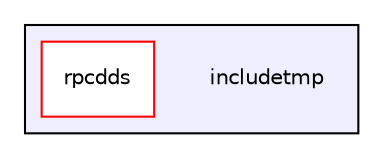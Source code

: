 digraph "includetmp" {
  compound=true
  node [ fontsize="10", fontname="Helvetica"];
  edge [ labelfontsize="10", labelfontname="Helvetica"];
  subgraph clusterdir_5e2e389bcb5455131b89add880c05d63 {
    graph [ bgcolor="#eeeeff", pencolor="black", label="" URL="dir_5e2e389bcb5455131b89add880c05d63.html"];
    dir_5e2e389bcb5455131b89add880c05d63 [shape=plaintext label="includetmp"];
    dir_8faf118d15cf0d3dc00c97efc5e6d092 [shape=box label="rpcdds" color="red" fillcolor="white" style="filled" URL="dir_8faf118d15cf0d3dc00c97efc5e6d092.html"];
  }
}
